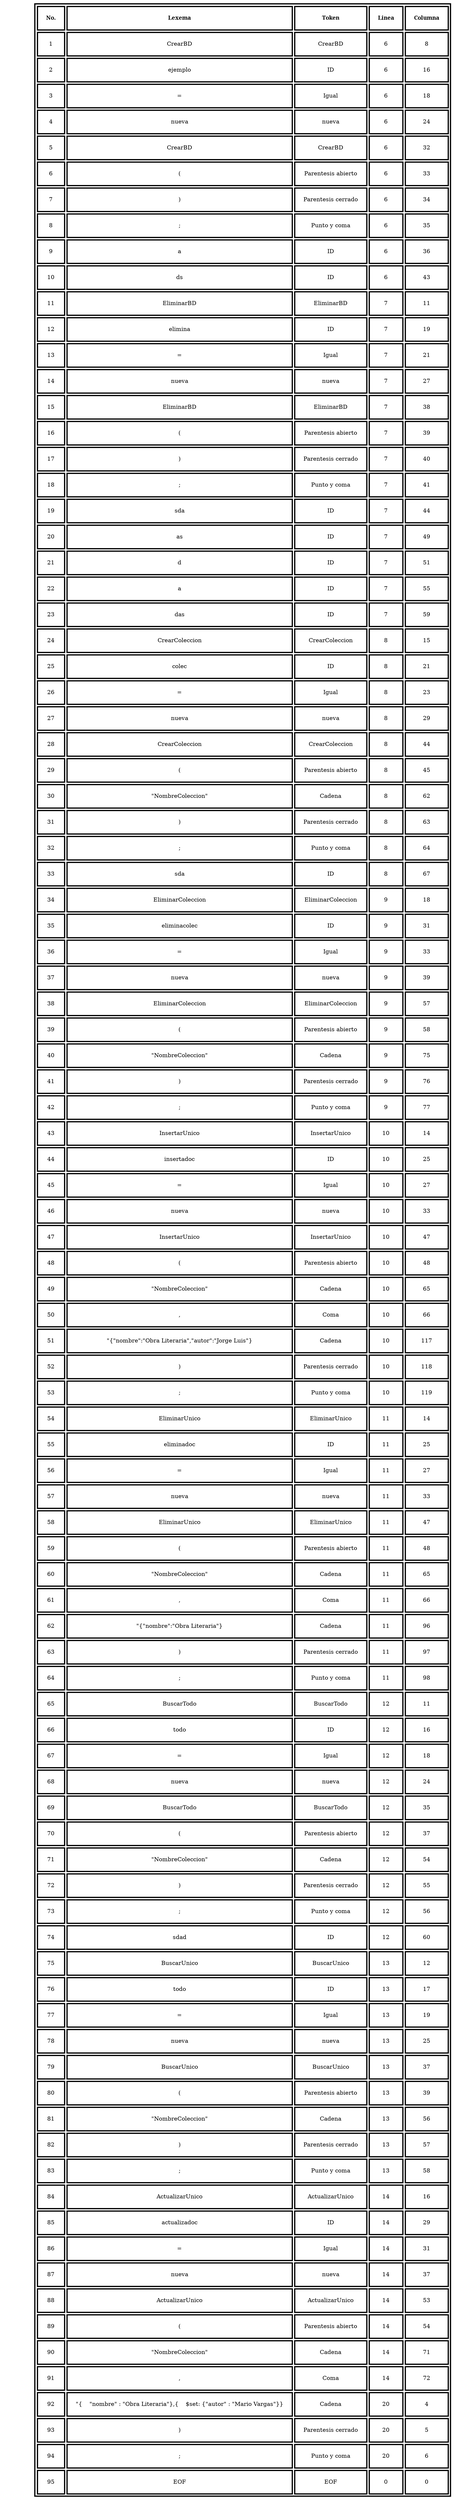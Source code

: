 digraph G {Start[label="", shape=none]
a0[shape=none label=<<TABLE align="center" border="3" cellspacing="3" cellpadding="20"><TR><TD><FONT FACE="bold">No.</FONT></TD><TD><FONT FACE="bold">Lexema</FONT></TD><TD><FONT FACE="bold">Token</FONT></TD><TD><FONT FACE="bold">Linea</FONT></TD><TD><FONT FACE="bold">Columna</FONT></TD></TR><TR><TD>1</TD><TD>CrearBD</TD><TD>CrearBD</TD><TD>6</TD><TD>8</TD></TR><TR><TD>2</TD><TD>ejemplo</TD><TD>ID</TD><TD>6</TD><TD>16</TD></TR><TR><TD>3</TD><TD>=</TD><TD>Igual</TD><TD>6</TD><TD>18</TD></TR><TR><TD>4</TD><TD>nueva</TD><TD>nueva</TD><TD>6</TD><TD>24</TD></TR><TR><TD>5</TD><TD>CrearBD</TD><TD>CrearBD</TD><TD>6</TD><TD>32</TD></TR><TR><TD>6</TD><TD>(</TD><TD>Parentesis abierto</TD><TD>6</TD><TD>33</TD></TR><TR><TD>7</TD><TD>)</TD><TD>Parentesis cerrado</TD><TD>6</TD><TD>34</TD></TR><TR><TD>8</TD><TD>;</TD><TD>Punto y coma</TD><TD>6</TD><TD>35</TD></TR><TR><TD>9</TD><TD>a</TD><TD>ID</TD><TD>6</TD><TD>36</TD></TR><TR><TD>10</TD><TD>ds</TD><TD>ID</TD><TD>6</TD><TD>43</TD></TR><TR><TD>11</TD><TD>EliminarBD</TD><TD>EliminarBD</TD><TD>7</TD><TD>11</TD></TR><TR><TD>12</TD><TD>elimina</TD><TD>ID</TD><TD>7</TD><TD>19</TD></TR><TR><TD>13</TD><TD>=</TD><TD>Igual</TD><TD>7</TD><TD>21</TD></TR><TR><TD>14</TD><TD>nueva</TD><TD>nueva</TD><TD>7</TD><TD>27</TD></TR><TR><TD>15</TD><TD>EliminarBD</TD><TD>EliminarBD</TD><TD>7</TD><TD>38</TD></TR><TR><TD>16</TD><TD>(</TD><TD>Parentesis abierto</TD><TD>7</TD><TD>39</TD></TR><TR><TD>17</TD><TD>)</TD><TD>Parentesis cerrado</TD><TD>7</TD><TD>40</TD></TR><TR><TD>18</TD><TD>;</TD><TD>Punto y coma</TD><TD>7</TD><TD>41</TD></TR><TR><TD>19</TD><TD>sda</TD><TD>ID</TD><TD>7</TD><TD>44</TD></TR><TR><TD>20</TD><TD>as</TD><TD>ID</TD><TD>7</TD><TD>49</TD></TR><TR><TD>21</TD><TD>d</TD><TD>ID</TD><TD>7</TD><TD>51</TD></TR><TR><TD>22</TD><TD>a</TD><TD>ID</TD><TD>7</TD><TD>55</TD></TR><TR><TD>23</TD><TD>das</TD><TD>ID</TD><TD>7</TD><TD>59</TD></TR><TR><TD>24</TD><TD>CrearColeccion</TD><TD>CrearColeccion</TD><TD>8</TD><TD>15</TD></TR><TR><TD>25</TD><TD>colec</TD><TD>ID</TD><TD>8</TD><TD>21</TD></TR><TR><TD>26</TD><TD>=</TD><TD>Igual</TD><TD>8</TD><TD>23</TD></TR><TR><TD>27</TD><TD>nueva</TD><TD>nueva</TD><TD>8</TD><TD>29</TD></TR><TR><TD>28</TD><TD>CrearColeccion</TD><TD>CrearColeccion</TD><TD>8</TD><TD>44</TD></TR><TR><TD>29</TD><TD>(</TD><TD>Parentesis abierto</TD><TD>8</TD><TD>45</TD></TR><TR><TD>30</TD><TD>"NombreColeccion"</TD><TD>Cadena</TD><TD>8</TD><TD>62</TD></TR><TR><TD>31</TD><TD>)</TD><TD>Parentesis cerrado</TD><TD>8</TD><TD>63</TD></TR><TR><TD>32</TD><TD>;</TD><TD>Punto y coma</TD><TD>8</TD><TD>64</TD></TR><TR><TD>33</TD><TD>sda</TD><TD>ID</TD><TD>8</TD><TD>67</TD></TR><TR><TD>34</TD><TD>EliminarColeccion</TD><TD>EliminarColeccion</TD><TD>9</TD><TD>18</TD></TR><TR><TD>35</TD><TD>eliminacolec</TD><TD>ID</TD><TD>9</TD><TD>31</TD></TR><TR><TD>36</TD><TD>=</TD><TD>Igual</TD><TD>9</TD><TD>33</TD></TR><TR><TD>37</TD><TD>nueva</TD><TD>nueva</TD><TD>9</TD><TD>39</TD></TR><TR><TD>38</TD><TD>EliminarColeccion</TD><TD>EliminarColeccion</TD><TD>9</TD><TD>57</TD></TR><TR><TD>39</TD><TD>(</TD><TD>Parentesis abierto</TD><TD>9</TD><TD>58</TD></TR><TR><TD>40</TD><TD>"NombreColeccion"</TD><TD>Cadena</TD><TD>9</TD><TD>75</TD></TR><TR><TD>41</TD><TD>)</TD><TD>Parentesis cerrado</TD><TD>9</TD><TD>76</TD></TR><TR><TD>42</TD><TD>;</TD><TD>Punto y coma</TD><TD>9</TD><TD>77</TD></TR><TR><TD>43</TD><TD>InsertarUnico</TD><TD>InsertarUnico</TD><TD>10</TD><TD>14</TD></TR><TR><TD>44</TD><TD>insertadoc</TD><TD>ID</TD><TD>10</TD><TD>25</TD></TR><TR><TD>45</TD><TD>=</TD><TD>Igual</TD><TD>10</TD><TD>27</TD></TR><TR><TD>46</TD><TD>nueva</TD><TD>nueva</TD><TD>10</TD><TD>33</TD></TR><TR><TD>47</TD><TD>InsertarUnico</TD><TD>InsertarUnico</TD><TD>10</TD><TD>47</TD></TR><TR><TD>48</TD><TD>(</TD><TD>Parentesis abierto</TD><TD>10</TD><TD>48</TD></TR><TR><TD>49</TD><TD>"NombreColeccion"</TD><TD>Cadena</TD><TD>10</TD><TD>65</TD></TR><TR><TD>50</TD><TD>,</TD><TD>Coma</TD><TD>10</TD><TD>66</TD></TR><TR><TD>51</TD><TD>"{"nombre":"Obra Literaria","autor":"Jorge Luis"}</TD><TD>Cadena</TD><TD>10</TD><TD>117</TD></TR><TR><TD>52</TD><TD>)</TD><TD>Parentesis cerrado</TD><TD>10</TD><TD>118</TD></TR><TR><TD>53</TD><TD>;</TD><TD>Punto y coma</TD><TD>10</TD><TD>119</TD></TR><TR><TD>54</TD><TD>EliminarUnico</TD><TD>EliminarUnico</TD><TD>11</TD><TD>14</TD></TR><TR><TD>55</TD><TD>eliminadoc</TD><TD>ID</TD><TD>11</TD><TD>25</TD></TR><TR><TD>56</TD><TD>=</TD><TD>Igual</TD><TD>11</TD><TD>27</TD></TR><TR><TD>57</TD><TD>nueva</TD><TD>nueva</TD><TD>11</TD><TD>33</TD></TR><TR><TD>58</TD><TD>EliminarUnico</TD><TD>EliminarUnico</TD><TD>11</TD><TD>47</TD></TR><TR><TD>59</TD><TD>(</TD><TD>Parentesis abierto</TD><TD>11</TD><TD>48</TD></TR><TR><TD>60</TD><TD>"NombreColeccion"</TD><TD>Cadena</TD><TD>11</TD><TD>65</TD></TR><TR><TD>61</TD><TD>,</TD><TD>Coma</TD><TD>11</TD><TD>66</TD></TR><TR><TD>62</TD><TD>"{"nombre":"Obra Literaria"}</TD><TD>Cadena</TD><TD>11</TD><TD>96</TD></TR><TR><TD>63</TD><TD>)</TD><TD>Parentesis cerrado</TD><TD>11</TD><TD>97</TD></TR><TR><TD>64</TD><TD>;</TD><TD>Punto y coma</TD><TD>11</TD><TD>98</TD></TR><TR><TD>65</TD><TD>BuscarTodo</TD><TD>BuscarTodo</TD><TD>12</TD><TD>11</TD></TR><TR><TD>66</TD><TD>todo</TD><TD>ID</TD><TD>12</TD><TD>16</TD></TR><TR><TD>67</TD><TD>=</TD><TD>Igual</TD><TD>12</TD><TD>18</TD></TR><TR><TD>68</TD><TD>nueva</TD><TD>nueva</TD><TD>12</TD><TD>24</TD></TR><TR><TD>69</TD><TD>BuscarTodo</TD><TD>BuscarTodo</TD><TD>12</TD><TD>35</TD></TR><TR><TD>70</TD><TD>(</TD><TD>Parentesis abierto</TD><TD>12</TD><TD>37</TD></TR><TR><TD>71</TD><TD>"NombreColeccion"</TD><TD>Cadena</TD><TD>12</TD><TD>54</TD></TR><TR><TD>72</TD><TD>)</TD><TD>Parentesis cerrado</TD><TD>12</TD><TD>55</TD></TR><TR><TD>73</TD><TD>;</TD><TD>Punto y coma</TD><TD>12</TD><TD>56</TD></TR><TR><TD>74</TD><TD>sdad</TD><TD>ID</TD><TD>12</TD><TD>60</TD></TR><TR><TD>75</TD><TD>BuscarUnico</TD><TD>BuscarUnico</TD><TD>13</TD><TD>12</TD></TR><TR><TD>76</TD><TD>todo</TD><TD>ID</TD><TD>13</TD><TD>17</TD></TR><TR><TD>77</TD><TD>=</TD><TD>Igual</TD><TD>13</TD><TD>19</TD></TR><TR><TD>78</TD><TD>nueva</TD><TD>nueva</TD><TD>13</TD><TD>25</TD></TR><TR><TD>79</TD><TD>BuscarUnico</TD><TD>BuscarUnico</TD><TD>13</TD><TD>37</TD></TR><TR><TD>80</TD><TD>(</TD><TD>Parentesis abierto</TD><TD>13</TD><TD>39</TD></TR><TR><TD>81</TD><TD>"NombreColeccion"</TD><TD>Cadena</TD><TD>13</TD><TD>56</TD></TR><TR><TD>82</TD><TD>)</TD><TD>Parentesis cerrado</TD><TD>13</TD><TD>57</TD></TR><TR><TD>83</TD><TD>;</TD><TD>Punto y coma</TD><TD>13</TD><TD>58</TD></TR><TR><TD>84</TD><TD>ActualizarUnico</TD><TD>ActualizarUnico</TD><TD>14</TD><TD>16</TD></TR><TR><TD>85</TD><TD>actualizadoc</TD><TD>ID</TD><TD>14</TD><TD>29</TD></TR><TR><TD>86</TD><TD>=</TD><TD>Igual</TD><TD>14</TD><TD>31</TD></TR><TR><TD>87</TD><TD>nueva</TD><TD>nueva</TD><TD>14</TD><TD>37</TD></TR><TR><TD>88</TD><TD>ActualizarUnico</TD><TD>ActualizarUnico</TD><TD>14</TD><TD>53</TD></TR><TR><TD>89</TD><TD>(</TD><TD>Parentesis abierto</TD><TD>14</TD><TD>54</TD></TR><TR><TD>90</TD><TD>"NombreColeccion"</TD><TD>Cadena</TD><TD>14</TD><TD>71</TD></TR><TR><TD>91</TD><TD>,</TD><TD>Coma</TD><TD>14</TD><TD>72</TD></TR><TR><TD>92</TD><TD>"{    "nombre" : "Obra Literaria"},{    $set: {"autor" : "Mario Vargas"}}</TD><TD>Cadena</TD><TD>20</TD><TD>4</TD></TR><TR><TD>93</TD><TD>)</TD><TD>Parentesis cerrado</TD><TD>20</TD><TD>5</TD></TR><TR><TD>94</TD><TD>;</TD><TD>Punto y coma</TD><TD>20</TD><TD>6</TD></TR><TR><TD>95</TD><TD>EOF</TD><TD>EOF</TD><TD>0</TD><TD>0</TD></TR></TABLE>>];}